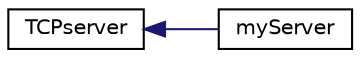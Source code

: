 digraph "Graphical Class Hierarchy"
{
 // LATEX_PDF_SIZE
  edge [fontname="Helvetica",fontsize="10",labelfontname="Helvetica",labelfontsize="10"];
  node [fontname="Helvetica",fontsize="10",shape=record];
  rankdir="LR";
  Node0 [label="TCPserver",height=0.2,width=0.4,color="black", fillcolor="white", style="filled",URL="$dc/d0f/classTCPserver.html",tooltip="The class defining the of a TCP/IP server."];
  Node0 -> Node1 [dir="back",color="midnightblue",fontsize="10",style="solid",fontname="Helvetica"];
  Node1 [label="myServer",height=0.2,width=0.4,color="black", fillcolor="white", style="filled",URL="$d6/dcc/classmyServer.html",tooltip="establishes connection between Server and Client, implements the communication protocoll"];
}
